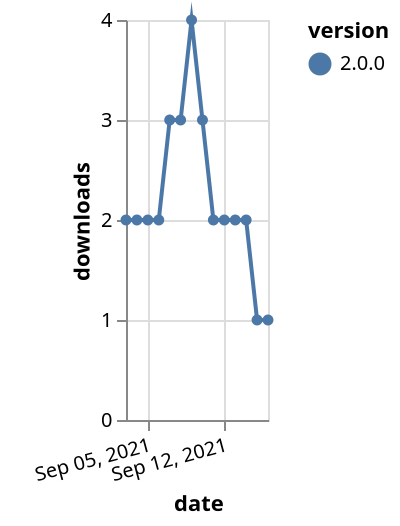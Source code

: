 {"$schema": "https://vega.github.io/schema/vega-lite/v5.json", "description": "A simple bar chart with embedded data.", "data": {"values": [{"date": "2021-09-03", "total": 2670, "delta": 2, "version": "2.0.0"}, {"date": "2021-09-04", "total": 2672, "delta": 2, "version": "2.0.0"}, {"date": "2021-09-05", "total": 2674, "delta": 2, "version": "2.0.0"}, {"date": "2021-09-06", "total": 2676, "delta": 2, "version": "2.0.0"}, {"date": "2021-09-07", "total": 2679, "delta": 3, "version": "2.0.0"}, {"date": "2021-09-08", "total": 2682, "delta": 3, "version": "2.0.0"}, {"date": "2021-09-09", "total": 2686, "delta": 4, "version": "2.0.0"}, {"date": "2021-09-10", "total": 2689, "delta": 3, "version": "2.0.0"}, {"date": "2021-09-11", "total": 2691, "delta": 2, "version": "2.0.0"}, {"date": "2021-09-12", "total": 2693, "delta": 2, "version": "2.0.0"}, {"date": "2021-09-13", "total": 2695, "delta": 2, "version": "2.0.0"}, {"date": "2021-09-14", "total": 2697, "delta": 2, "version": "2.0.0"}, {"date": "2021-09-15", "total": 2698, "delta": 1, "version": "2.0.0"}, {"date": "2021-09-16", "total": 2699, "delta": 1, "version": "2.0.0"}]}, "width": "container", "mark": {"type": "line", "point": {"filled": true}}, "encoding": {"x": {"field": "date", "type": "temporal", "timeUnit": "yearmonthdate", "title": "date", "axis": {"labelAngle": -15}}, "y": {"field": "delta", "type": "quantitative", "title": "downloads"}, "color": {"field": "version", "type": "nominal"}, "tooltip": {"field": "delta"}}}